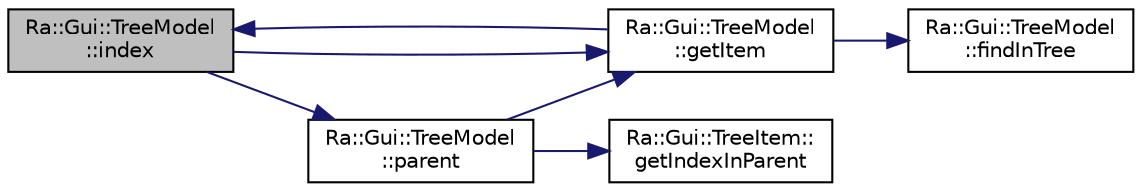 digraph "Ra::Gui::TreeModel::index"
{
 // INTERACTIVE_SVG=YES
 // LATEX_PDF_SIZE
  edge [fontname="Helvetica",fontsize="10",labelfontname="Helvetica",labelfontsize="10"];
  node [fontname="Helvetica",fontsize="10",shape=record];
  rankdir="LR";
  Node1 [label="Ra::Gui::TreeModel\l::index",height=0.2,width=0.4,color="black", fillcolor="grey75", style="filled", fontcolor="black",tooltip=" "];
  Node1 -> Node2 [color="midnightblue",fontsize="10",style="solid",fontname="Helvetica"];
  Node2 [label="Ra::Gui::TreeModel\l::getItem",height=0.2,width=0.4,color="black", fillcolor="white", style="filled",URL="$classRa_1_1Gui_1_1TreeModel.html#a40eebac048f0264815de6a0b5f3b6f53",tooltip="Get the tree item corresponding to the given index."];
  Node2 -> Node3 [color="midnightblue",fontsize="10",style="solid",fontname="Helvetica"];
  Node3 [label="Ra::Gui::TreeModel\l::findInTree",height=0.2,width=0.4,color="black", fillcolor="white", style="filled",URL="$classRa_1_1Gui_1_1TreeModel.html#afac34989a7cc5c7107c2642629559ab8",tooltip="Internal functions to check if an item is in the tree."];
  Node2 -> Node1 [color="midnightblue",fontsize="10",style="solid",fontname="Helvetica"];
  Node1 -> Node4 [color="midnightblue",fontsize="10",style="solid",fontname="Helvetica"];
  Node4 [label="Ra::Gui::TreeModel\l::parent",height=0.2,width=0.4,color="black", fillcolor="white", style="filled",URL="$classRa_1_1Gui_1_1TreeModel.html#a87eb3b8df0d2bb22be5eafafa5c1a55c",tooltip=" "];
  Node4 -> Node5 [color="midnightblue",fontsize="10",style="solid",fontname="Helvetica"];
  Node5 [label="Ra::Gui::TreeItem::\lgetIndexInParent",height=0.2,width=0.4,color="black", fillcolor="white", style="filled",URL="$classRa_1_1Gui_1_1TreeItem.html#a1bb89b916eed440cb23de1bff8327e00",tooltip=" "];
  Node4 -> Node2 [color="midnightblue",fontsize="10",style="solid",fontname="Helvetica"];
}
